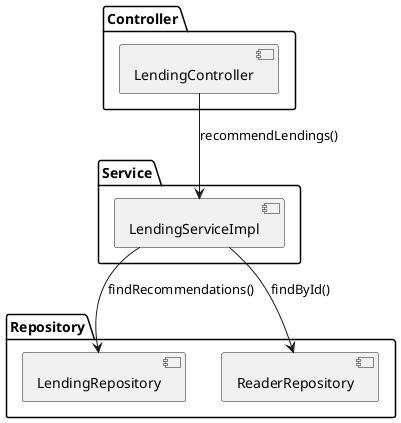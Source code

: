 
@startuml
package "Controller" {
    [LendingController]
}

package "Service" {
    [LendingServiceImpl]
}

package "Repository" {
    [LendingRepository]
    [ReaderRepository]
}

[LendingController] --> [LendingServiceImpl] : recommendLendings()
[LendingServiceImpl] --> [ReaderRepository] : findById()
[LendingServiceImpl] --> [LendingRepository] : findRecommendations()
@enduml
